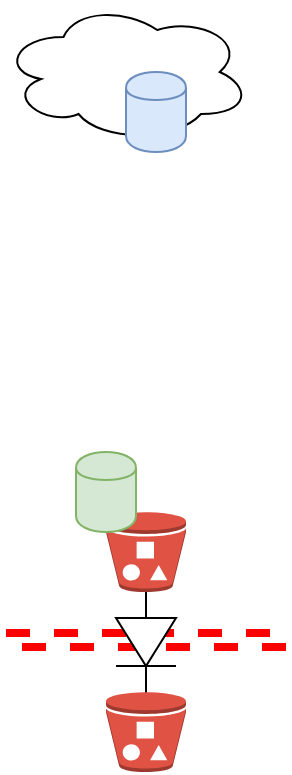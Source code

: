 <mxfile version="10.6.7" type="github"><diagram id="he_JCpT1fk1-X57L8b9t" name="Page-1"><mxGraphModel dx="679" dy="710" grid="1" gridSize="10" guides="1" tooltips="1" connect="1" arrows="1" fold="1" page="1" pageScale="1" pageWidth="850" pageHeight="1100" math="0" shadow="0"><root><mxCell id="0"/><mxCell id="1" parent="0"/><mxCell id="P-m3cbdZnFhjo_BpxQi2-7" value="" style="shape=link;html=1;fillColor=#a20025;strokeColor=#FF0000;strokeWidth=4;dashed=1;" edge="1" parent="1"><mxGeometry width="50" height="50" relative="1" as="geometry"><mxPoint x="30" y="364" as="sourcePoint"/><mxPoint x="170" y="364" as="targetPoint"/><Array as="points"><mxPoint x="100" y="364"/></Array></mxGeometry></mxCell><mxCell id="P-m3cbdZnFhjo_BpxQi2-5" value="" style="pointerEvents=1;fillColor=#000000;verticalLabelPosition=bottom;shadow=0;dashed=0;align=center;fillColor=#ffffff;html=1;verticalAlign=top;strokeWidth=1;shape=mxgraph.electrical.diodes.diode;rotation=90;" vertex="1" parent="1"><mxGeometry x="70" y="350" width="60" height="30" as="geometry"/></mxCell><mxCell id="P-m3cbdZnFhjo_BpxQi2-1" value="" style="ellipse;shape=cloud;whiteSpace=wrap;html=1;" vertex="1" parent="1"><mxGeometry x="27.5" y="45" width="125" height="70" as="geometry"/></mxCell><mxCell id="Ma13fL0P6aowLb3qHOKL-1" value="" style="shape=cylinder;whiteSpace=wrap;html=1;boundedLbl=1;backgroundOutline=1;fillColor=#dae8fc;strokeColor=#6c8ebf;" parent="1" vertex="1"><mxGeometry x="90" y="80" width="30" height="40" as="geometry"/></mxCell><mxCell id="P-m3cbdZnFhjo_BpxQi2-4" value="" style="outlineConnect=0;dashed=0;verticalLabelPosition=bottom;verticalAlign=top;align=center;html=1;shape=mxgraph.aws3.bucket_with_objects;fillColor=#E05243;gradientColor=none;" vertex="1" parent="1"><mxGeometry x="80" y="300" width="40" height="40" as="geometry"/></mxCell><mxCell id="P-m3cbdZnFhjo_BpxQi2-6" value="" style="outlineConnect=0;dashed=0;verticalLabelPosition=bottom;verticalAlign=top;align=center;html=1;shape=mxgraph.aws3.bucket_with_objects;fillColor=#E05243;gradientColor=none;" vertex="1" parent="1"><mxGeometry x="80" y="390" width="40" height="40" as="geometry"/></mxCell><mxCell id="Ma13fL0P6aowLb3qHOKL-2" value="" style="shape=cylinder;whiteSpace=wrap;html=1;boundedLbl=1;backgroundOutline=1;fillColor=#d5e8d4;strokeColor=#82b366;" parent="1" vertex="1"><mxGeometry x="65" y="270" width="30" height="40" as="geometry"/></mxCell></root></mxGraphModel></diagram></mxfile>